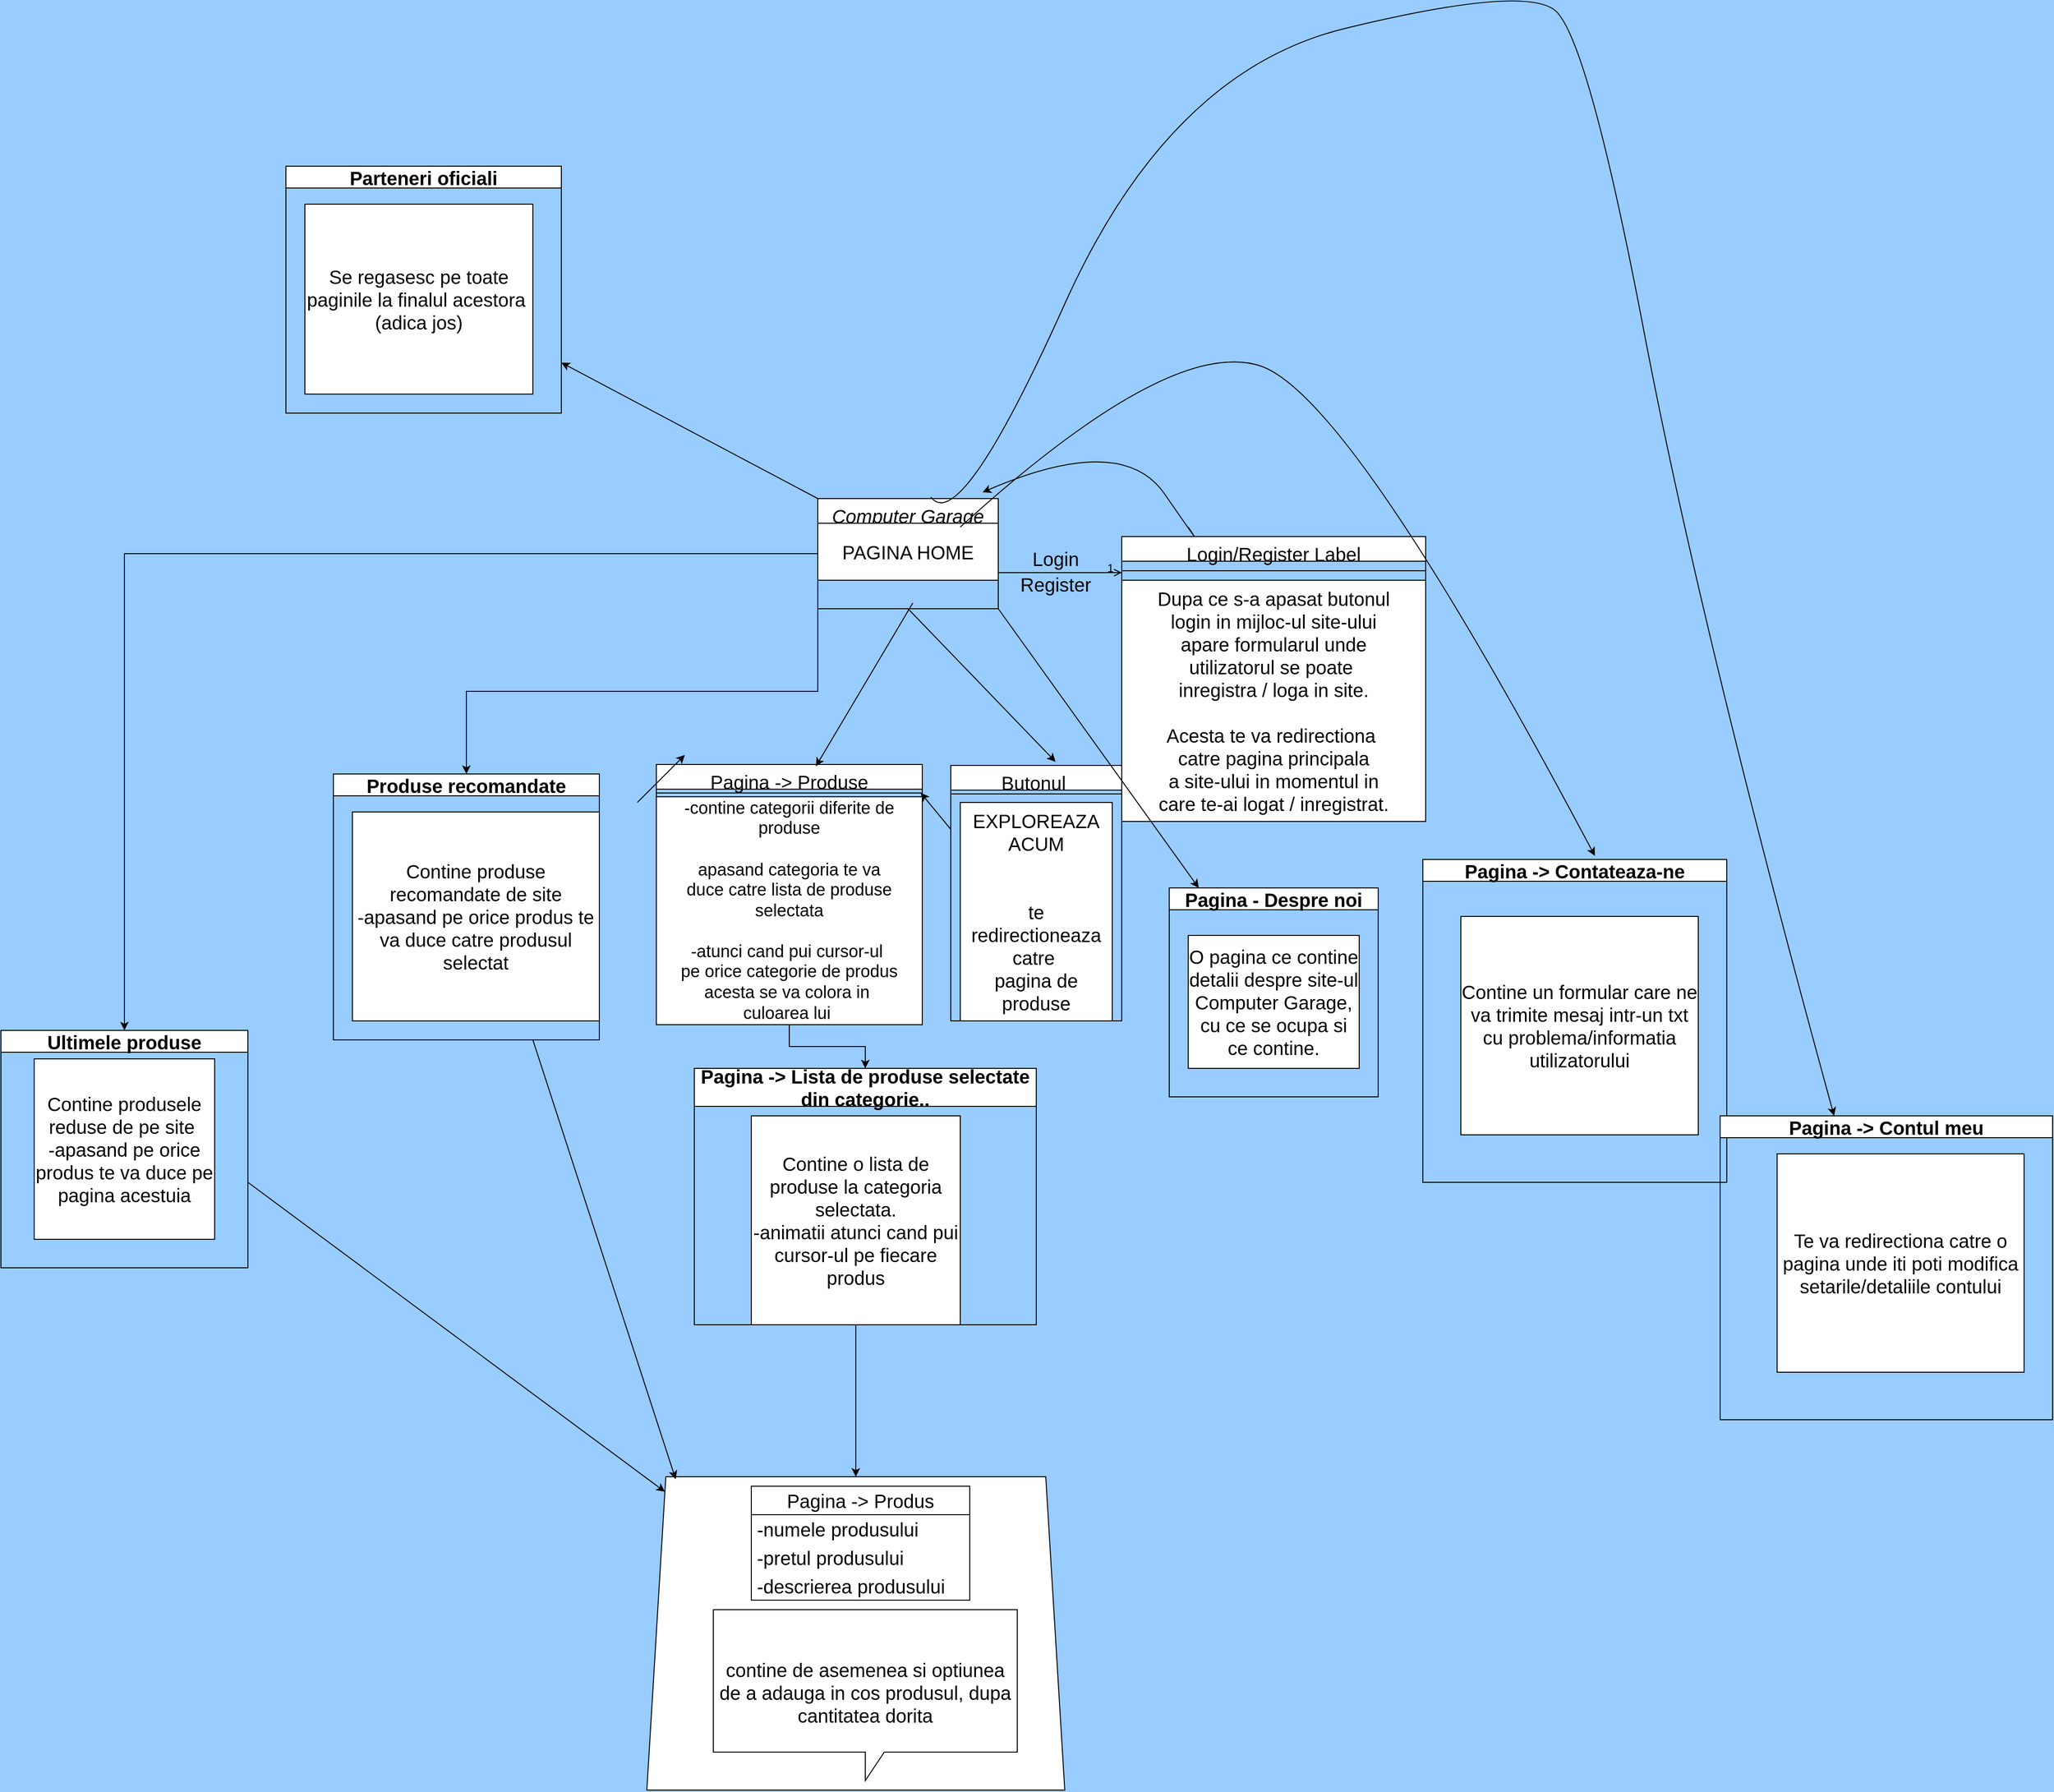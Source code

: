 <mxfile version="22.1.4" type="github">
  <diagram id="C5RBs43oDa-KdzZeNtuy" name="Page-1">
    <mxGraphModel dx="2213" dy="1954" grid="1" gridSize="20" guides="1" tooltips="1" connect="1" arrows="1" fold="1" page="1" pageScale="1" pageWidth="827" pageHeight="1169" background="#99CCFF" math="0" shadow="0">
      <root>
        <mxCell id="WIyWlLk6GJQsqaUBKTNV-0" />
        <mxCell id="WIyWlLk6GJQsqaUBKTNV-1" parent="WIyWlLk6GJQsqaUBKTNV-0" />
        <mxCell id="OYOgU98Pn-XuJwLqsMUc-11" style="edgeStyle=orthogonalEdgeStyle;rounded=0;orthogonalLoop=1;jettySize=auto;html=1;exitX=0;exitY=1;exitDx=0;exitDy=0;" parent="WIyWlLk6GJQsqaUBKTNV-1" source="zkfFHV4jXpPFQw0GAbJ--0" target="OYOgU98Pn-XuJwLqsMUc-12" edge="1">
          <mxGeometry relative="1" as="geometry">
            <mxPoint x="10" y="510" as="targetPoint" />
          </mxGeometry>
        </mxCell>
        <mxCell id="OYOgU98Pn-XuJwLqsMUc-15" style="edgeStyle=orthogonalEdgeStyle;rounded=0;orthogonalLoop=1;jettySize=auto;html=1;" parent="WIyWlLk6GJQsqaUBKTNV-1" source="zkfFHV4jXpPFQw0GAbJ--0" target="OYOgU98Pn-XuJwLqsMUc-16" edge="1">
          <mxGeometry relative="1" as="geometry">
            <mxPoint x="-510" y="740" as="targetPoint" />
          </mxGeometry>
        </mxCell>
        <mxCell id="zkfFHV4jXpPFQw0GAbJ--0" value="Computer Garage" style="swimlane;fontStyle=2;align=center;verticalAlign=top;childLayout=stackLayout;horizontal=1;startSize=26;horizontalStack=0;resizeParent=1;resizeLast=0;collapsible=1;marginBottom=0;rounded=0;shadow=0;strokeWidth=1;fontSize=20;" parent="WIyWlLk6GJQsqaUBKTNV-1" vertex="1">
          <mxGeometry x="190" y="80" width="190" height="116" as="geometry">
            <mxRectangle x="230" y="140" width="160" height="26" as="alternateBounds" />
          </mxGeometry>
        </mxCell>
        <mxCell id="pPkqTQWXf8l_RDzxB6h9-0" value="&lt;font style=&quot;font-size: 20px;&quot;&gt;PAGINA HOME&lt;/font&gt;" style="whiteSpace=wrap;html=1;" parent="zkfFHV4jXpPFQw0GAbJ--0" vertex="1">
          <mxGeometry y="26" width="190" height="60" as="geometry" />
        </mxCell>
        <mxCell id="OYOgU98Pn-XuJwLqsMUc-21" style="edgeStyle=orthogonalEdgeStyle;rounded=0;orthogonalLoop=1;jettySize=auto;html=1;entryX=0.5;entryY=0;entryDx=0;entryDy=0;" parent="WIyWlLk6GJQsqaUBKTNV-1" source="zkfFHV4jXpPFQw0GAbJ--6" target="OYOgU98Pn-XuJwLqsMUc-22" edge="1">
          <mxGeometry relative="1" as="geometry">
            <mxPoint x="200" y="630" as="targetPoint" />
          </mxGeometry>
        </mxCell>
        <mxCell id="zkfFHV4jXpPFQw0GAbJ--6" value="Pagina -&gt; Produse" style="swimlane;fontStyle=0;align=center;verticalAlign=top;childLayout=stackLayout;horizontal=1;startSize=26;horizontalStack=0;resizeParent=1;resizeLast=0;collapsible=1;marginBottom=0;rounded=0;shadow=0;strokeWidth=1;fontSize=20;" parent="WIyWlLk6GJQsqaUBKTNV-1" vertex="1">
          <mxGeometry x="20" y="360" width="280" height="274" as="geometry">
            <mxRectangle x="130" y="380" width="160" height="26" as="alternateBounds" />
          </mxGeometry>
        </mxCell>
        <mxCell id="zkfFHV4jXpPFQw0GAbJ--9" value="" style="line;html=1;strokeWidth=1;align=left;verticalAlign=middle;spacingTop=-1;spacingLeft=3;spacingRight=3;rotatable=0;labelPosition=right;points=[];portConstraint=eastwest;" parent="zkfFHV4jXpPFQw0GAbJ--6" vertex="1">
          <mxGeometry y="26" width="280" height="8" as="geometry" />
        </mxCell>
        <mxCell id="OYOgU98Pn-XuJwLqsMUc-59" value="&lt;font style=&quot;font-size: 18px;&quot;&gt;-contine categorii diferite de&lt;br style=&quot;border-color: var(--border-color); padding: 0px; margin: 0px; text-align: left;&quot;&gt;&lt;span style=&quot;text-align: left;&quot;&gt;produse&lt;/span&gt;&lt;br&gt;&lt;br&gt;apasand categoria te va&lt;br style=&quot;border-color: var(--border-color); padding: 0px; margin: 0px; text-align: left;&quot;&gt;&lt;span style=&quot;text-align: left;&quot;&gt;duce catre lista de produse&lt;/span&gt;&lt;br style=&quot;border-color: var(--border-color); padding: 0px; margin: 0px; text-align: left;&quot;&gt;&lt;span style=&quot;text-align: left;&quot;&gt;selectata&lt;/span&gt;&lt;br style=&quot;border-color: var(--border-color); padding: 0px; margin: 0px; text-align: left;&quot;&gt;&lt;br style=&quot;border-color: var(--border-color); padding: 0px; margin: 0px; text-align: left;&quot;&gt;&lt;span style=&quot;text-align: left;&quot;&gt;-atunci cand pui cursor-ul&amp;nbsp;&lt;/span&gt;&lt;br style=&quot;border-color: var(--border-color); padding: 0px; margin: 0px; text-align: left;&quot;&gt;&lt;span style=&quot;text-align: left;&quot;&gt;pe orice categorie de produs&lt;/span&gt;&lt;br style=&quot;border-color: var(--border-color); padding: 0px; margin: 0px; text-align: left;&quot;&gt;&lt;span style=&quot;text-align: left;&quot;&gt;acesta se va colora in&amp;nbsp;&lt;/span&gt;&lt;br style=&quot;border-color: var(--border-color); padding: 0px; margin: 0px; text-align: left;&quot;&gt;&lt;span style=&quot;text-align: left;&quot;&gt;culoarea lui&amp;nbsp;&lt;/span&gt;&lt;/font&gt;" style="whiteSpace=wrap;html=1;" parent="zkfFHV4jXpPFQw0GAbJ--6" vertex="1">
          <mxGeometry y="34" width="280" height="240" as="geometry" />
        </mxCell>
        <mxCell id="zkfFHV4jXpPFQw0GAbJ--13" value="Butonul &#xa;&#xa;" style="swimlane;fontStyle=0;align=center;verticalAlign=top;childLayout=stackLayout;horizontal=1;startSize=26;horizontalStack=0;resizeParent=1;resizeLast=0;collapsible=1;marginBottom=0;rounded=0;shadow=0;strokeWidth=1;fontSize=20;" parent="WIyWlLk6GJQsqaUBKTNV-1" vertex="1">
          <mxGeometry x="330" y="361" width="180" height="269" as="geometry">
            <mxRectangle x="340" y="380" width="170" height="26" as="alternateBounds" />
          </mxGeometry>
        </mxCell>
        <mxCell id="zkfFHV4jXpPFQw0GAbJ--15" value="" style="line;html=1;strokeWidth=1;align=left;verticalAlign=middle;spacingTop=-1;spacingLeft=3;spacingRight=3;rotatable=0;labelPosition=right;points=[];portConstraint=eastwest;" parent="zkfFHV4jXpPFQw0GAbJ--13" vertex="1">
          <mxGeometry y="26" width="180" height="8" as="geometry" />
        </mxCell>
        <mxCell id="zkfFHV4jXpPFQw0GAbJ--17" value="Login/Register Label" style="swimlane;fontStyle=0;align=center;verticalAlign=top;childLayout=stackLayout;horizontal=1;startSize=26;horizontalStack=0;resizeParent=1;resizeLast=0;collapsible=1;marginBottom=0;rounded=0;shadow=0;strokeWidth=1;fontSize=20;" parent="WIyWlLk6GJQsqaUBKTNV-1" vertex="1">
          <mxGeometry x="510" y="120" width="320" height="300" as="geometry">
            <mxRectangle x="550" y="140" width="160" height="26" as="alternateBounds" />
          </mxGeometry>
        </mxCell>
        <mxCell id="zkfFHV4jXpPFQw0GAbJ--23" value="" style="line;html=1;strokeWidth=1;align=left;verticalAlign=middle;spacingTop=-1;spacingLeft=3;spacingRight=3;rotatable=0;labelPosition=right;points=[];portConstraint=eastwest;" parent="zkfFHV4jXpPFQw0GAbJ--17" vertex="1">
          <mxGeometry y="26" width="320" height="20" as="geometry" />
        </mxCell>
        <mxCell id="OYOgU98Pn-XuJwLqsMUc-58" value="&lt;font style=&quot;font-size: 20px;&quot;&gt;Dupa ce s-a apasat butonul&lt;br style=&quot;border-color: var(--border-color); padding: 0px; margin: 0px; text-align: left;&quot;&gt;&lt;span style=&quot;text-align: left;&quot;&gt;login in mijloc-ul site-ului&lt;/span&gt;&lt;br style=&quot;border-color: var(--border-color); padding: 0px; margin: 0px; text-align: left;&quot;&gt;&lt;span style=&quot;text-align: left;&quot;&gt;apare formularul unde&lt;/span&gt;&lt;br style=&quot;border-color: var(--border-color); padding: 0px; margin: 0px; text-align: left;&quot;&gt;&lt;span style=&quot;text-align: left;&quot;&gt;utilizatorul se poate&amp;nbsp;&lt;/span&gt;&lt;br style=&quot;border-color: var(--border-color); padding: 0px; margin: 0px; text-align: left;&quot;&gt;&lt;span style=&quot;text-align: left;&quot;&gt;inregistra / loga in site.&lt;/span&gt;&lt;br style=&quot;border-color: var(--border-color); padding: 0px; margin: 0px; text-align: left;&quot;&gt;&lt;br style=&quot;border-color: var(--border-color); padding: 0px; margin: 0px; text-align: left;&quot;&gt;&lt;span style=&quot;text-align: left;&quot;&gt;Acesta te va redirectiona&amp;nbsp;&lt;/span&gt;&lt;br style=&quot;border-color: var(--border-color); padding: 0px; margin: 0px; text-align: left;&quot;&gt;&lt;span style=&quot;text-align: left;&quot;&gt;catre pagina principala&lt;/span&gt;&lt;br style=&quot;border-color: var(--border-color); padding: 0px; margin: 0px; text-align: left;&quot;&gt;&lt;span style=&quot;text-align: left;&quot;&gt;a site-ului in momentul in&lt;/span&gt;&lt;br style=&quot;border-color: var(--border-color); padding: 0px; margin: 0px; text-align: left;&quot;&gt;&lt;span style=&quot;text-align: left;&quot;&gt;care te-ai logat / inregistrat.&lt;/span&gt;&lt;/font&gt;" style="whiteSpace=wrap;html=1;" parent="zkfFHV4jXpPFQw0GAbJ--17" vertex="1">
          <mxGeometry y="46" width="320" height="254" as="geometry" />
        </mxCell>
        <mxCell id="zkfFHV4jXpPFQw0GAbJ--26" value="" style="endArrow=open;shadow=0;strokeWidth=1;rounded=0;endFill=1;edgeStyle=elbowEdgeStyle;elbow=vertical;" parent="WIyWlLk6GJQsqaUBKTNV-1" source="zkfFHV4jXpPFQw0GAbJ--0" target="zkfFHV4jXpPFQw0GAbJ--17" edge="1">
          <mxGeometry x="0.5" y="41" relative="1" as="geometry">
            <mxPoint x="380" y="192" as="sourcePoint" />
            <mxPoint x="540" y="192" as="targetPoint" />
            <mxPoint x="-40" y="32" as="offset" />
          </mxGeometry>
        </mxCell>
        <mxCell id="zkfFHV4jXpPFQw0GAbJ--27" value="" style="resizable=0;align=left;verticalAlign=bottom;labelBackgroundColor=none;fontSize=12;" parent="zkfFHV4jXpPFQw0GAbJ--26" connectable="0" vertex="1">
          <mxGeometry x="-1" relative="1" as="geometry">
            <mxPoint y="4" as="offset" />
          </mxGeometry>
        </mxCell>
        <mxCell id="zkfFHV4jXpPFQw0GAbJ--28" value="1" style="resizable=0;align=right;verticalAlign=bottom;labelBackgroundColor=none;fontSize=12;" parent="zkfFHV4jXpPFQw0GAbJ--26" connectable="0" vertex="1">
          <mxGeometry x="1" relative="1" as="geometry">
            <mxPoint x="-7" y="4" as="offset" />
          </mxGeometry>
        </mxCell>
        <mxCell id="zkfFHV4jXpPFQw0GAbJ--29" value="&lt;font style=&quot;font-size: 20px;&quot;&gt;Login&lt;/font&gt;" style="text;html=1;resizable=0;points=[];;align=center;verticalAlign=middle;labelBackgroundColor=none;rounded=0;shadow=0;strokeWidth=1;fontSize=12;" parent="zkfFHV4jXpPFQw0GAbJ--26" vertex="1" connectable="0">
          <mxGeometry x="0.5" y="49" relative="1" as="geometry">
            <mxPoint x="-38" y="34" as="offset" />
          </mxGeometry>
        </mxCell>
        <mxCell id="OYOgU98Pn-XuJwLqsMUc-2" value="" style="curved=1;endArrow=classic;html=1;rounded=0;entryX=0.913;entryY=-0.057;entryDx=0;entryDy=0;entryPerimeter=0;" parent="WIyWlLk6GJQsqaUBKTNV-1" target="zkfFHV4jXpPFQw0GAbJ--0" edge="1">
          <mxGeometry width="50" height="50" relative="1" as="geometry">
            <mxPoint x="580" y="110" as="sourcePoint" />
            <mxPoint x="420" y="80" as="targetPoint" />
            <Array as="points">
              <mxPoint x="600" y="140" />
              <mxPoint x="510" y="10" />
            </Array>
          </mxGeometry>
        </mxCell>
        <mxCell id="OYOgU98Pn-XuJwLqsMUc-3" value="" style="endArrow=classic;html=1;rounded=0;entryX=0.613;entryY=-0.014;entryDx=0;entryDy=0;entryPerimeter=0;exitX=0.5;exitY=1;exitDx=0;exitDy=0;" parent="WIyWlLk6GJQsqaUBKTNV-1" source="zkfFHV4jXpPFQw0GAbJ--0" target="zkfFHV4jXpPFQw0GAbJ--13" edge="1">
          <mxGeometry width="50" height="50" relative="1" as="geometry">
            <mxPoint x="390" y="310" as="sourcePoint" />
            <mxPoint x="440" y="260" as="targetPoint" />
          </mxGeometry>
        </mxCell>
        <mxCell id="OYOgU98Pn-XuJwLqsMUc-4" value="" style="endArrow=classic;html=1;rounded=0;entryX=0.6;entryY=0.007;entryDx=0;entryDy=0;entryPerimeter=0;" parent="WIyWlLk6GJQsqaUBKTNV-1" target="zkfFHV4jXpPFQw0GAbJ--6" edge="1">
          <mxGeometry width="50" height="50" relative="1" as="geometry">
            <mxPoint x="290" y="190" as="sourcePoint" />
            <mxPoint x="440" y="260" as="targetPoint" />
          </mxGeometry>
        </mxCell>
        <mxCell id="OYOgU98Pn-XuJwLqsMUc-9" value="" style="endArrow=classic;html=1;rounded=0;entryX=0.994;entryY=0.109;entryDx=0;entryDy=0;entryPerimeter=0;exitX=0;exitY=0.25;exitDx=0;exitDy=0;" parent="WIyWlLk6GJQsqaUBKTNV-1" source="zkfFHV4jXpPFQw0GAbJ--13" target="zkfFHV4jXpPFQw0GAbJ--6" edge="1">
          <mxGeometry width="50" height="50" relative="1" as="geometry">
            <mxPoint x="390" y="430" as="sourcePoint" />
            <mxPoint x="300" y="430" as="targetPoint" />
            <Array as="points" />
          </mxGeometry>
        </mxCell>
        <mxCell id="OYOgU98Pn-XuJwLqsMUc-12" value="&lt;font style=&quot;font-size: 20px;&quot;&gt;Produse recomandate&lt;/font&gt;" style="swimlane;whiteSpace=wrap;html=1;" parent="WIyWlLk6GJQsqaUBKTNV-1" vertex="1">
          <mxGeometry x="-320" y="370" width="280" height="280" as="geometry" />
        </mxCell>
        <mxCell id="OYOgU98Pn-XuJwLqsMUc-13" value="&lt;font style=&quot;font-size: 20px;&quot;&gt;Contine produse recomandate de site&lt;br&gt;-apasand pe orice produs te va duce catre produsul selectat&lt;/font&gt;" style="whiteSpace=wrap;html=1;" parent="OYOgU98Pn-XuJwLqsMUc-12" vertex="1">
          <mxGeometry x="20" y="40" width="260" height="220" as="geometry" />
        </mxCell>
        <mxCell id="OYOgU98Pn-XuJwLqsMUc-16" value="&lt;font style=&quot;font-size: 20px;&quot;&gt;Ultimele produse&lt;/font&gt;" style="swimlane;whiteSpace=wrap;html=1;" parent="WIyWlLk6GJQsqaUBKTNV-1" vertex="1">
          <mxGeometry x="-670" y="640" width="260" height="250" as="geometry" />
        </mxCell>
        <mxCell id="OYOgU98Pn-XuJwLqsMUc-19" value="&lt;font style=&quot;font-size: 20px;&quot;&gt;Contine produsele reduse de pe site&amp;nbsp;&lt;br&gt;-apasand pe orice produs te va duce pe pagina acestuia&lt;/font&gt;" style="whiteSpace=wrap;html=1;aspect=fixed;" parent="OYOgU98Pn-XuJwLqsMUc-16" vertex="1">
          <mxGeometry x="35" y="30" width="190" height="190" as="geometry" />
        </mxCell>
        <mxCell id="OYOgU98Pn-XuJwLqsMUc-22" value="&lt;font style=&quot;font-size: 20px;&quot;&gt;Pagina -&amp;gt; Lista de produse selectate din categorie..&lt;/font&gt;" style="swimlane;whiteSpace=wrap;html=1;startSize=40;" parent="WIyWlLk6GJQsqaUBKTNV-1" vertex="1">
          <mxGeometry x="60" y="680" width="360" height="270" as="geometry" />
        </mxCell>
        <mxCell id="OYOgU98Pn-XuJwLqsMUc-23" value="&lt;font style=&quot;font-size: 20px;&quot;&gt;Contine o lista de produse la categoria selectata.&lt;br&gt;-animatii atunci cand pui cursor-ul pe fiecare produs&lt;/font&gt;" style="whiteSpace=wrap;html=1;aspect=fixed;" parent="OYOgU98Pn-XuJwLqsMUc-22" vertex="1">
          <mxGeometry x="60" y="50" width="220" height="220" as="geometry" />
        </mxCell>
        <mxCell id="OYOgU98Pn-XuJwLqsMUc-27" value="" style="shape=trapezoid;perimeter=trapezoidPerimeter;whiteSpace=wrap;html=1;fixedSize=1;" parent="WIyWlLk6GJQsqaUBKTNV-1" vertex="1">
          <mxGeometry x="10" y="1110" width="440" height="330" as="geometry" />
        </mxCell>
        <mxCell id="OYOgU98Pn-XuJwLqsMUc-26" style="edgeStyle=orthogonalEdgeStyle;rounded=0;orthogonalLoop=1;jettySize=auto;html=1;" parent="WIyWlLk6GJQsqaUBKTNV-1" source="OYOgU98Pn-XuJwLqsMUc-23" target="OYOgU98Pn-XuJwLqsMUc-27" edge="1">
          <mxGeometry relative="1" as="geometry">
            <mxPoint x="210" y="990" as="targetPoint" />
          </mxGeometry>
        </mxCell>
        <mxCell id="OYOgU98Pn-XuJwLqsMUc-29" value="&lt;font style=&quot;font-size: 20px;&quot;&gt;Pagina -&amp;gt; Produs&lt;/font&gt;" style="swimlane;fontStyle=0;childLayout=stackLayout;horizontal=1;startSize=30;horizontalStack=0;resizeParent=1;resizeParentMax=0;resizeLast=0;collapsible=1;marginBottom=0;whiteSpace=wrap;html=1;" parent="WIyWlLk6GJQsqaUBKTNV-1" vertex="1">
          <mxGeometry x="120" y="1120" width="230" height="120" as="geometry" />
        </mxCell>
        <mxCell id="OYOgU98Pn-XuJwLqsMUc-30" value="&lt;font style=&quot;font-size: 20px;&quot;&gt;-numele produsului&lt;/font&gt;" style="text;strokeColor=none;fillColor=none;align=left;verticalAlign=middle;spacingLeft=4;spacingRight=4;overflow=hidden;points=[[0,0.5],[1,0.5]];portConstraint=eastwest;rotatable=0;whiteSpace=wrap;html=1;" parent="OYOgU98Pn-XuJwLqsMUc-29" vertex="1">
          <mxGeometry y="30" width="230" height="30" as="geometry" />
        </mxCell>
        <mxCell id="OYOgU98Pn-XuJwLqsMUc-31" value="&lt;font style=&quot;font-size: 20px;&quot;&gt;-pretul produsului&lt;/font&gt;" style="text;strokeColor=none;fillColor=none;align=left;verticalAlign=middle;spacingLeft=4;spacingRight=4;overflow=hidden;points=[[0,0.5],[1,0.5]];portConstraint=eastwest;rotatable=0;whiteSpace=wrap;html=1;" parent="OYOgU98Pn-XuJwLqsMUc-29" vertex="1">
          <mxGeometry y="60" width="230" height="30" as="geometry" />
        </mxCell>
        <mxCell id="OYOgU98Pn-XuJwLqsMUc-32" value="&lt;font style=&quot;font-size: 20px;&quot;&gt;-descrierea produsului&lt;/font&gt;" style="text;strokeColor=none;fillColor=none;align=left;verticalAlign=middle;spacingLeft=4;spacingRight=4;overflow=hidden;points=[[0,0.5],[1,0.5]];portConstraint=eastwest;rotatable=0;whiteSpace=wrap;html=1;" parent="OYOgU98Pn-XuJwLqsMUc-29" vertex="1">
          <mxGeometry y="90" width="230" height="30" as="geometry" />
        </mxCell>
        <mxCell id="OYOgU98Pn-XuJwLqsMUc-33" value="&lt;font style=&quot;font-size: 20px;&quot;&gt;&lt;br&gt;contine de asemenea si optiunea de a adauga in cos produsul, dupa cantitatea dorita&lt;/font&gt;" style="shape=callout;whiteSpace=wrap;html=1;perimeter=calloutPerimeter;rotation=0;" parent="WIyWlLk6GJQsqaUBKTNV-1" vertex="1">
          <mxGeometry x="80" y="1250" width="320" height="180" as="geometry" />
        </mxCell>
        <mxCell id="OYOgU98Pn-XuJwLqsMUc-37" value="" style="endArrow=classic;html=1;rounded=0;" parent="WIyWlLk6GJQsqaUBKTNV-1" target="OYOgU98Pn-XuJwLqsMUc-27" edge="1">
          <mxGeometry width="50" height="50" relative="1" as="geometry">
            <mxPoint x="-410" y="800" as="sourcePoint" />
            <mxPoint x="310" y="740" as="targetPoint" />
          </mxGeometry>
        </mxCell>
        <mxCell id="OYOgU98Pn-XuJwLqsMUc-38" value="" style="endArrow=classic;html=1;rounded=0;entryX=0.069;entryY=0.008;entryDx=0;entryDy=0;entryPerimeter=0;exitX=0.75;exitY=1;exitDx=0;exitDy=0;" parent="WIyWlLk6GJQsqaUBKTNV-1" source="OYOgU98Pn-XuJwLqsMUc-12" target="OYOgU98Pn-XuJwLqsMUc-27" edge="1">
          <mxGeometry width="50" height="50" relative="1" as="geometry">
            <mxPoint x="-110" y="580" as="sourcePoint" />
            <mxPoint x="310" y="740" as="targetPoint" />
          </mxGeometry>
        </mxCell>
        <mxCell id="OYOgU98Pn-XuJwLqsMUc-42" value="" style="endArrow=classic;html=1;rounded=0;exitX=1;exitY=1;exitDx=0;exitDy=0;" parent="WIyWlLk6GJQsqaUBKTNV-1" source="zkfFHV4jXpPFQw0GAbJ--0" target="OYOgU98Pn-XuJwLqsMUc-41" edge="1">
          <mxGeometry width="50" height="50" relative="1" as="geometry">
            <mxPoint x="380" y="190" as="sourcePoint" />
            <mxPoint x="640" y="420" as="targetPoint" />
          </mxGeometry>
        </mxCell>
        <mxCell id="OYOgU98Pn-XuJwLqsMUc-41" value="&lt;font style=&quot;font-size: 20px;&quot;&gt;Pagina - Despre noi&lt;/font&gt;" style="swimlane;whiteSpace=wrap;html=1;" parent="WIyWlLk6GJQsqaUBKTNV-1" vertex="1">
          <mxGeometry x="560" y="490" width="220" height="220" as="geometry" />
        </mxCell>
        <mxCell id="OYOgU98Pn-XuJwLqsMUc-45" value="&lt;font style=&quot;font-size: 20px;&quot;&gt;O pagina ce contine detalii despre site-ul Computer Garage, cu ce se ocupa si ce contine.&lt;/font&gt;" style="whiteSpace=wrap;html=1;" parent="OYOgU98Pn-XuJwLqsMUc-41" vertex="1">
          <mxGeometry x="20" y="50" width="180" height="140" as="geometry" />
        </mxCell>
        <mxCell id="OYOgU98Pn-XuJwLqsMUc-50" value="" style="curved=1;endArrow=classic;html=1;rounded=0;exitX=0.626;exitY=-0.014;exitDx=0;exitDy=0;exitPerimeter=0;" parent="WIyWlLk6GJQsqaUBKTNV-1" source="zkfFHV4jXpPFQw0GAbJ--0" edge="1">
          <mxGeometry width="50" height="50" relative="1" as="geometry">
            <mxPoint x="290" y="120" as="sourcePoint" />
            <mxPoint x="1260" y="730" as="targetPoint" />
            <Array as="points">
              <mxPoint x="340" y="120" />
              <mxPoint x="560" y="-370" />
              <mxPoint x="930" y="-460" />
              <mxPoint x="1000" y="-410" />
              <mxPoint x="1120" y="220" />
            </Array>
          </mxGeometry>
        </mxCell>
        <mxCell id="OYOgU98Pn-XuJwLqsMUc-51" value="" style="curved=1;endArrow=classic;html=1;rounded=0;entryX=0.566;entryY=-0.011;entryDx=0;entryDy=0;entryPerimeter=0;" parent="WIyWlLk6GJQsqaUBKTNV-1" target="OYOgU98Pn-XuJwLqsMUc-52" edge="1">
          <mxGeometry width="50" height="50" relative="1" as="geometry">
            <mxPoint x="340" y="110" as="sourcePoint" />
            <mxPoint x="1000" y="530" as="targetPoint" />
            <Array as="points">
              <mxPoint x="560" y="-90" />
              <mxPoint x="750" y="-30" />
            </Array>
          </mxGeometry>
        </mxCell>
        <mxCell id="OYOgU98Pn-XuJwLqsMUc-52" value="&lt;font style=&quot;font-size: 20px;&quot;&gt;Pagina -&amp;gt; Contateaza-ne&lt;/font&gt;" style="swimlane;whiteSpace=wrap;html=1;" parent="WIyWlLk6GJQsqaUBKTNV-1" vertex="1">
          <mxGeometry x="827" y="460" width="320" height="340" as="geometry" />
        </mxCell>
        <mxCell id="OYOgU98Pn-XuJwLqsMUc-54" value="&lt;font style=&quot;font-size: 20px;&quot;&gt;Contine un formular care ne va trimite mesaj intr-un txt cu problema/informatia&lt;br&gt;utilizatorului&lt;/font&gt;" style="whiteSpace=wrap;html=1;" parent="OYOgU98Pn-XuJwLqsMUc-52" vertex="1">
          <mxGeometry x="40" y="60" width="250" height="230" as="geometry" />
        </mxCell>
        <mxCell id="OYOgU98Pn-XuJwLqsMUc-55" value="&lt;font style=&quot;font-size: 20px;&quot;&gt;Pagina -&amp;gt; Contul meu&lt;/font&gt;" style="swimlane;whiteSpace=wrap;html=1;" parent="WIyWlLk6GJQsqaUBKTNV-1" vertex="1">
          <mxGeometry x="1140" y="730" width="350" height="320" as="geometry" />
        </mxCell>
        <mxCell id="OYOgU98Pn-XuJwLqsMUc-56" value="&lt;font style=&quot;font-size: 20px;&quot;&gt;Te va redirectiona catre o pagina unde iti poti modifica setarile/detaliile contului&lt;/font&gt;" style="whiteSpace=wrap;html=1;" parent="OYOgU98Pn-XuJwLqsMUc-55" vertex="1">
          <mxGeometry x="60" y="40" width="260" height="230" as="geometry" />
        </mxCell>
        <mxCell id="OYOgU98Pn-XuJwLqsMUc-60" value="&lt;font style=&quot;font-size: 20px;&quot;&gt;EXPLOREAZA ACUM&lt;br&gt;&lt;br&gt;&lt;br style=&quot;border-color: var(--border-color); padding: 0px; margin: 0px;&quot;&gt;te redirectioneaza catre&amp;nbsp;&lt;br style=&quot;border-color: var(--border-color); padding: 0px; margin: 0px;&quot;&gt;pagina de produse&lt;/font&gt;" style="whiteSpace=wrap;html=1;" parent="WIyWlLk6GJQsqaUBKTNV-1" vertex="1">
          <mxGeometry x="340" y="400" width="160" height="230" as="geometry" />
        </mxCell>
        <mxCell id="OYOgU98Pn-XuJwLqsMUc-65" value="&lt;font style=&quot;font-size: 20px;&quot;&gt;Register&lt;/font&gt;" style="text;html=1;align=center;verticalAlign=middle;resizable=0;points=[];autosize=1;strokeColor=none;fillColor=none;" parent="WIyWlLk6GJQsqaUBKTNV-1" vertex="1">
          <mxGeometry x="390" y="150" width="100" height="40" as="geometry" />
        </mxCell>
        <mxCell id="OYOgU98Pn-XuJwLqsMUc-71" value="" style="endArrow=classic;html=1;rounded=0;" parent="WIyWlLk6GJQsqaUBKTNV-1" edge="1">
          <mxGeometry width="50" height="50" relative="1" as="geometry">
            <mxPoint y="400" as="sourcePoint" />
            <mxPoint x="50" y="350" as="targetPoint" />
          </mxGeometry>
        </mxCell>
        <mxCell id="OYOgU98Pn-XuJwLqsMUc-74" value="" style="endArrow=classic;html=1;rounded=0;exitX=0;exitY=0;exitDx=0;exitDy=0;" parent="WIyWlLk6GJQsqaUBKTNV-1" source="zkfFHV4jXpPFQw0GAbJ--0" target="OYOgU98Pn-XuJwLqsMUc-75" edge="1">
          <mxGeometry width="50" height="50" relative="1" as="geometry">
            <mxPoint x="-70" y="-180" as="sourcePoint" />
            <mxPoint x="-40" y="-10" as="targetPoint" />
          </mxGeometry>
        </mxCell>
        <mxCell id="OYOgU98Pn-XuJwLqsMUc-75" value="&lt;font style=&quot;font-size: 20px;&quot;&gt;Parteneri oficiali&lt;/font&gt;" style="swimlane;whiteSpace=wrap;html=1;" parent="WIyWlLk6GJQsqaUBKTNV-1" vertex="1">
          <mxGeometry x="-370" y="-270" width="290" height="260" as="geometry" />
        </mxCell>
        <mxCell id="OYOgU98Pn-XuJwLqsMUc-76" value="&lt;font style=&quot;font-size: 20px;&quot;&gt;Se regasesc pe toate paginile la finalul acestora&amp;nbsp;&lt;br&gt;(adica jos)&lt;/font&gt;" style="whiteSpace=wrap;html=1;" parent="WIyWlLk6GJQsqaUBKTNV-1" vertex="1">
          <mxGeometry x="-350" y="-230" width="240" height="200" as="geometry" />
        </mxCell>
      </root>
    </mxGraphModel>
  </diagram>
</mxfile>
